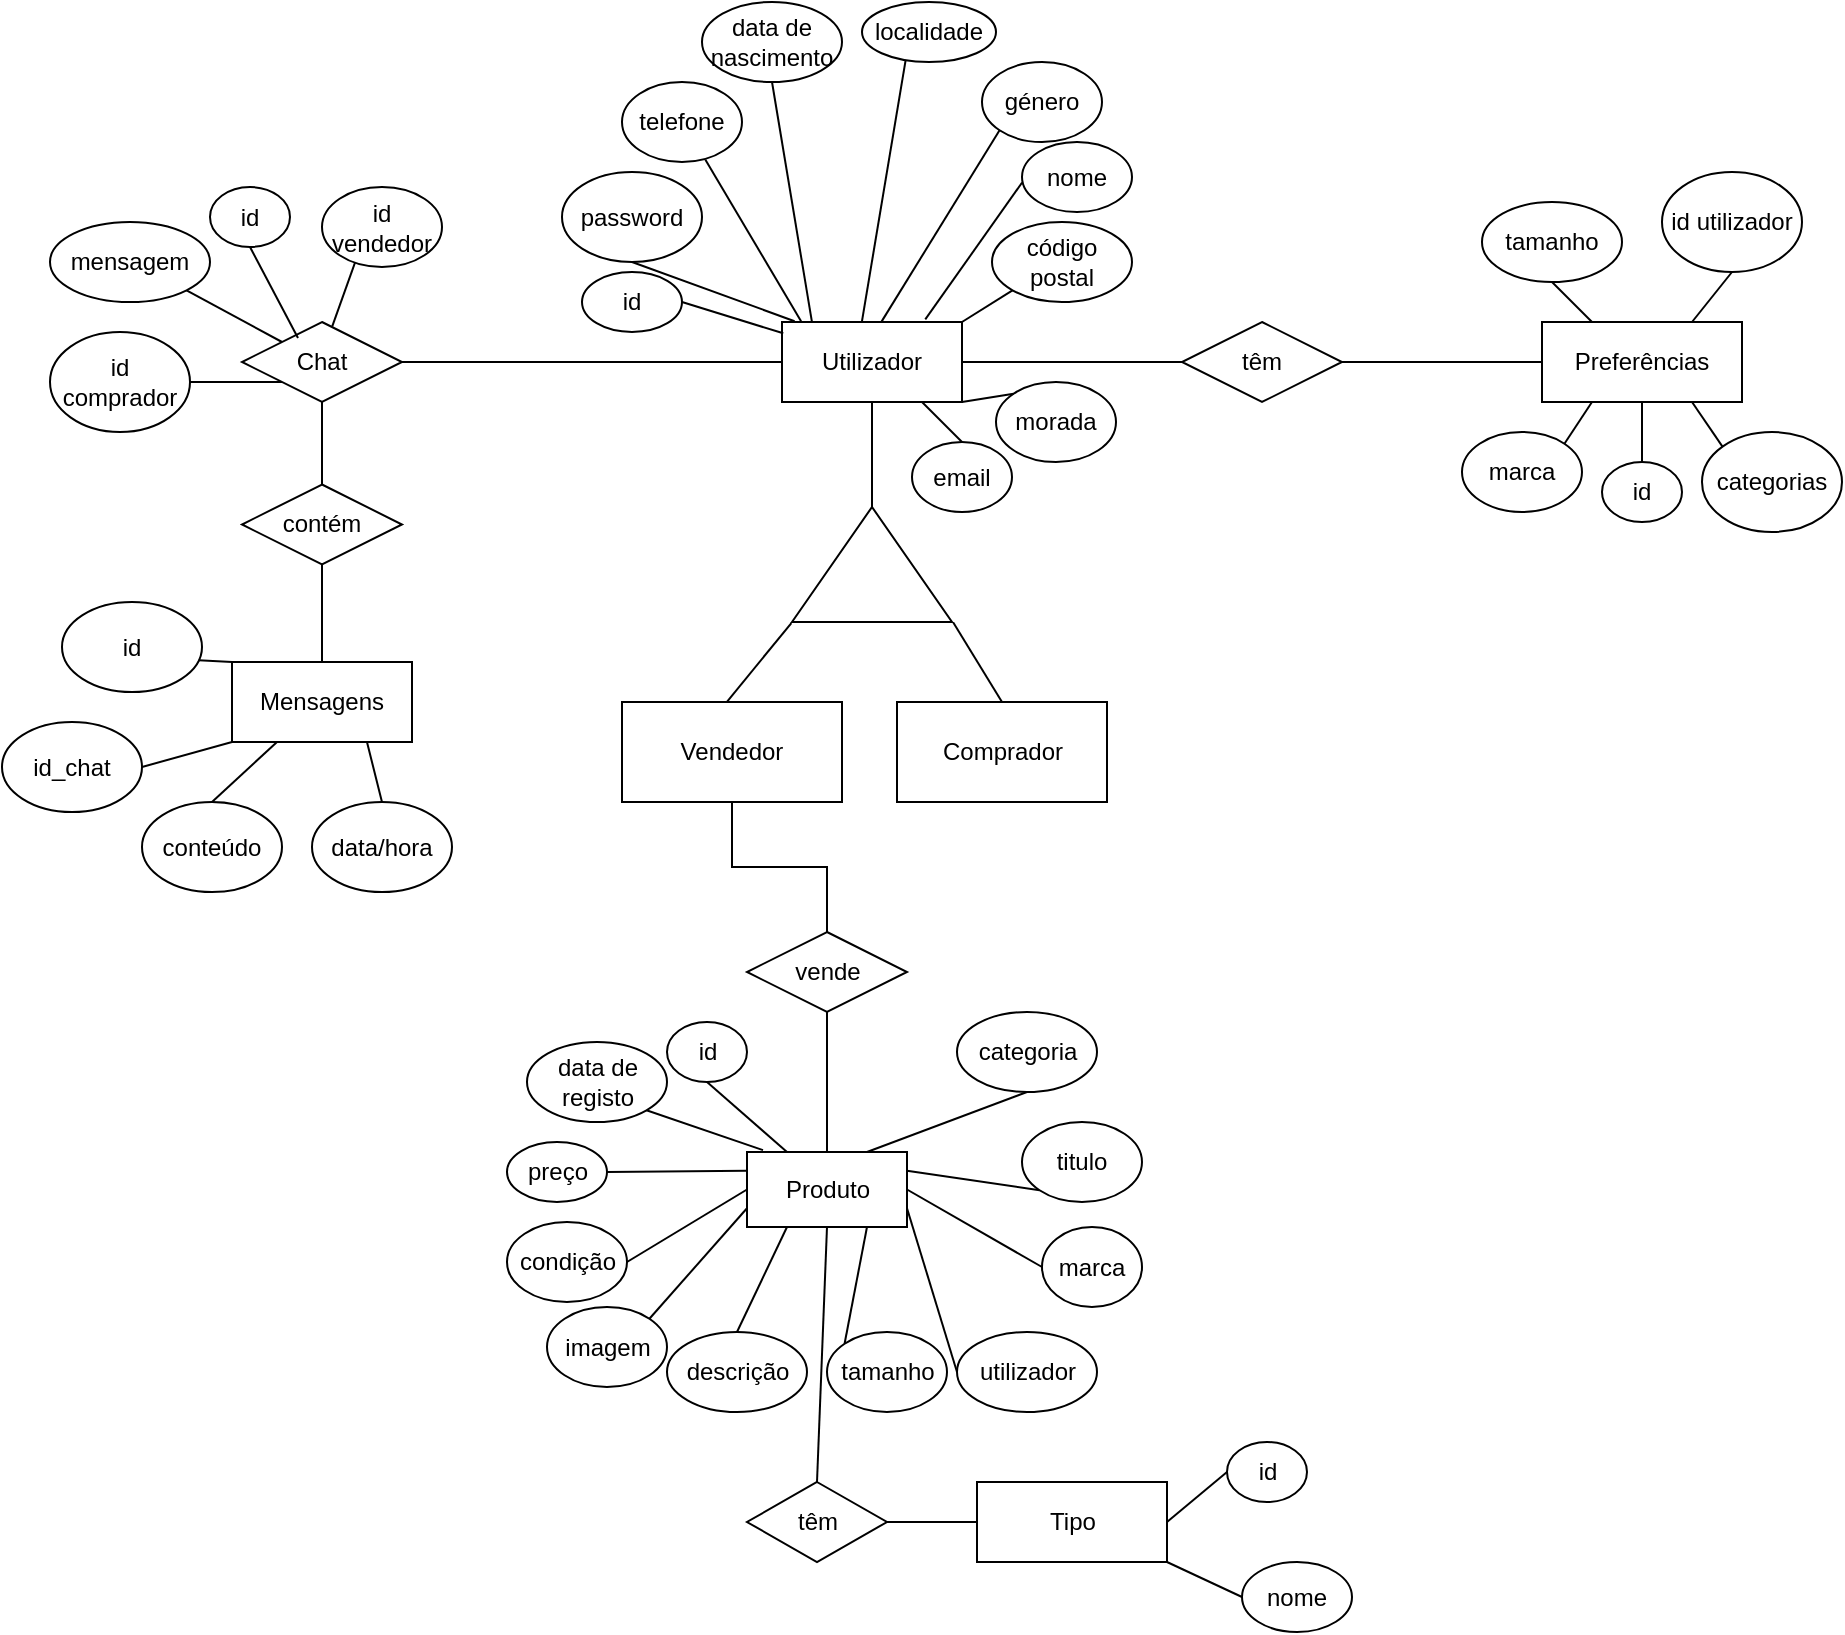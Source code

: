<mxfile version="21.0.6" type="device"><diagram id="Ak389r3zQy-dvjNtyIXb" name="Page-1"><mxGraphModel dx="1687" dy="911" grid="1" gridSize="10" guides="1" tooltips="1" connect="1" arrows="1" fold="1" page="1" pageScale="1" pageWidth="827" pageHeight="1169" math="0" shadow="0"><root><mxCell id="0"/><mxCell id="1" parent="0"/><mxCell id="V1eNRvJfQalxOvNnDsc1-13" style="edgeStyle=none;rounded=0;orthogonalLoop=1;jettySize=auto;html=1;exitX=1;exitY=0.5;exitDx=0;exitDy=0;entryX=0;entryY=0.5;entryDx=0;entryDy=0;endArrow=none;endFill=0;" parent="1" source="V1eNRvJfQalxOvNnDsc1-1" target="V1eNRvJfQalxOvNnDsc1-12" edge="1"><mxGeometry relative="1" as="geometry"/></mxCell><mxCell id="V1eNRvJfQalxOvNnDsc1-1" value="Utilizador" style="rounded=0;whiteSpace=wrap;html=1;" parent="1" vertex="1"><mxGeometry x="660" y="270" width="90" height="40" as="geometry"/></mxCell><mxCell id="V1eNRvJfQalxOvNnDsc1-49" style="edgeStyle=none;rounded=0;orthogonalLoop=1;jettySize=auto;html=1;endArrow=none;endFill=0;exitX=0.5;exitY=0;exitDx=0;exitDy=0;" parent="1" source="V1eNRvJfQalxOvNnDsc1-2" edge="1"><mxGeometry relative="1" as="geometry"><mxPoint x="700" y="350" as="sourcePoint"/><mxPoint x="730" y="310" as="targetPoint"/></mxGeometry></mxCell><mxCell id="V1eNRvJfQalxOvNnDsc1-2" value="email" style="ellipse;whiteSpace=wrap;html=1;" parent="1" vertex="1"><mxGeometry x="725" y="330" width="50" height="35" as="geometry"/></mxCell><mxCell id="V1eNRvJfQalxOvNnDsc1-47" style="edgeStyle=none;rounded=0;orthogonalLoop=1;jettySize=auto;html=1;exitX=0.5;exitY=1;exitDx=0;exitDy=0;entryX=0.07;entryY=-0.01;entryDx=0;entryDy=0;endArrow=none;endFill=0;entryPerimeter=0;" parent="1" source="V1eNRvJfQalxOvNnDsc1-3" target="V1eNRvJfQalxOvNnDsc1-1" edge="1"><mxGeometry relative="1" as="geometry"/></mxCell><mxCell id="V1eNRvJfQalxOvNnDsc1-3" value="password" style="ellipse;whiteSpace=wrap;html=1;" parent="1" vertex="1"><mxGeometry x="550" y="195" width="70" height="45" as="geometry"/></mxCell><mxCell id="V1eNRvJfQalxOvNnDsc1-15" style="edgeStyle=none;rounded=0;orthogonalLoop=1;jettySize=auto;html=1;exitX=1;exitY=0.5;exitDx=0;exitDy=0;entryX=0;entryY=0.5;entryDx=0;entryDy=0;endArrow=none;endFill=0;" parent="1" source="V1eNRvJfQalxOvNnDsc1-12" target="V1eNRvJfQalxOvNnDsc1-32" edge="1"><mxGeometry relative="1" as="geometry"><mxPoint x="680" y="290" as="targetPoint"/></mxGeometry></mxCell><mxCell id="V1eNRvJfQalxOvNnDsc1-12" value="têm" style="rhombus;whiteSpace=wrap;html=1;" parent="1" vertex="1"><mxGeometry x="860" y="270" width="80" height="40" as="geometry"/></mxCell><mxCell id="V1eNRvJfQalxOvNnDsc1-16" value="nome" style="ellipse;whiteSpace=wrap;html=1;" parent="1" vertex="1"><mxGeometry x="780" y="180" width="55" height="35" as="geometry"/></mxCell><mxCell id="V1eNRvJfQalxOvNnDsc1-17" value="data de nascimento" style="ellipse;whiteSpace=wrap;html=1;" parent="1" vertex="1"><mxGeometry x="620" y="110" width="70" height="40" as="geometry"/></mxCell><mxCell id="V1eNRvJfQalxOvNnDsc1-18" value="género" style="ellipse;whiteSpace=wrap;html=1;" parent="1" vertex="1"><mxGeometry x="760" y="140" width="60" height="40" as="geometry"/></mxCell><mxCell id="V1eNRvJfQalxOvNnDsc1-19" value="morada" style="ellipse;whiteSpace=wrap;html=1;" parent="1" vertex="1"><mxGeometry x="767" y="300" width="60" height="40" as="geometry"/></mxCell><mxCell id="V1eNRvJfQalxOvNnDsc1-20" value="localidade" style="ellipse;whiteSpace=wrap;html=1;" parent="1" vertex="1"><mxGeometry x="700" y="110" width="67" height="30" as="geometry"/></mxCell><mxCell id="V1eNRvJfQalxOvNnDsc1-21" value="código postal" style="ellipse;whiteSpace=wrap;html=1;" parent="1" vertex="1"><mxGeometry x="765" y="220" width="70" height="40" as="geometry"/></mxCell><mxCell id="V1eNRvJfQalxOvNnDsc1-22" value="telefone" style="ellipse;whiteSpace=wrap;html=1;" parent="1" vertex="1"><mxGeometry x="580" y="150" width="60" height="40" as="geometry"/></mxCell><mxCell id="V1eNRvJfQalxOvNnDsc1-32" value="Preferências" style="rounded=0;whiteSpace=wrap;html=1;" parent="1" vertex="1"><mxGeometry x="1040" y="270" width="100" height="40" as="geometry"/></mxCell><mxCell id="V1eNRvJfQalxOvNnDsc1-43" style="edgeStyle=none;rounded=0;orthogonalLoop=1;jettySize=auto;html=1;exitX=0.5;exitY=0;exitDx=0;exitDy=0;entryX=0.5;entryY=1;entryDx=0;entryDy=0;endArrow=none;endFill=0;" parent="1" source="V1eNRvJfQalxOvNnDsc1-33" target="V1eNRvJfQalxOvNnDsc1-32" edge="1"><mxGeometry relative="1" as="geometry"/></mxCell><mxCell id="V1eNRvJfQalxOvNnDsc1-33" value="id" style="ellipse;whiteSpace=wrap;html=1;" parent="1" vertex="1"><mxGeometry x="1070" y="340" width="40" height="30" as="geometry"/></mxCell><mxCell id="V1eNRvJfQalxOvNnDsc1-41" style="edgeStyle=none;rounded=0;orthogonalLoop=1;jettySize=auto;html=1;exitX=0.5;exitY=1;exitDx=0;exitDy=0;entryX=0.75;entryY=0;entryDx=0;entryDy=0;endArrow=none;endFill=0;" parent="1" source="V1eNRvJfQalxOvNnDsc1-34" target="V1eNRvJfQalxOvNnDsc1-32" edge="1"><mxGeometry relative="1" as="geometry"/></mxCell><mxCell id="V1eNRvJfQalxOvNnDsc1-34" value="id utilizador" style="ellipse;whiteSpace=wrap;html=1;" parent="1" vertex="1"><mxGeometry x="1100" y="195" width="70" height="50" as="geometry"/></mxCell><mxCell id="V1eNRvJfQalxOvNnDsc1-48" style="edgeStyle=none;rounded=0;orthogonalLoop=1;jettySize=auto;html=1;entryX=0.007;entryY=0.141;entryDx=0;entryDy=0;endArrow=none;endFill=0;exitX=1;exitY=0.5;exitDx=0;exitDy=0;entryPerimeter=0;" parent="1" source="V1eNRvJfQalxOvNnDsc1-35" target="V1eNRvJfQalxOvNnDsc1-1" edge="1"><mxGeometry relative="1" as="geometry"><mxPoint x="490" y="230" as="sourcePoint"/></mxGeometry></mxCell><mxCell id="V1eNRvJfQalxOvNnDsc1-35" value="id" style="ellipse;whiteSpace=wrap;html=1;" parent="1" vertex="1"><mxGeometry x="560" y="245" width="50" height="30" as="geometry"/></mxCell><mxCell id="V1eNRvJfQalxOvNnDsc1-44" style="edgeStyle=none;rounded=0;orthogonalLoop=1;jettySize=auto;html=1;exitX=0;exitY=0;exitDx=0;exitDy=0;entryX=0.75;entryY=1;entryDx=0;entryDy=0;endArrow=none;endFill=0;" parent="1" source="V1eNRvJfQalxOvNnDsc1-37" target="V1eNRvJfQalxOvNnDsc1-32" edge="1"><mxGeometry relative="1" as="geometry"/></mxCell><mxCell id="V1eNRvJfQalxOvNnDsc1-37" value="categorias" style="ellipse;whiteSpace=wrap;html=1;" parent="1" vertex="1"><mxGeometry x="1120" y="325" width="70" height="50" as="geometry"/></mxCell><mxCell id="V1eNRvJfQalxOvNnDsc1-40" style="edgeStyle=none;rounded=0;orthogonalLoop=1;jettySize=auto;html=1;exitX=0.5;exitY=1;exitDx=0;exitDy=0;entryX=0.25;entryY=0;entryDx=0;entryDy=0;endArrow=none;endFill=0;" parent="1" source="V1eNRvJfQalxOvNnDsc1-38" target="V1eNRvJfQalxOvNnDsc1-32" edge="1"><mxGeometry relative="1" as="geometry"/></mxCell><mxCell id="V1eNRvJfQalxOvNnDsc1-38" value="tamanho" style="ellipse;whiteSpace=wrap;html=1;" parent="1" vertex="1"><mxGeometry x="1010" y="210" width="70" height="40" as="geometry"/></mxCell><mxCell id="V1eNRvJfQalxOvNnDsc1-42" style="edgeStyle=none;rounded=0;orthogonalLoop=1;jettySize=auto;html=1;exitX=1;exitY=0;exitDx=0;exitDy=0;entryX=0.25;entryY=1;entryDx=0;entryDy=0;endArrow=none;endFill=0;" parent="1" source="V1eNRvJfQalxOvNnDsc1-39" target="V1eNRvJfQalxOvNnDsc1-32" edge="1"><mxGeometry relative="1" as="geometry"/></mxCell><mxCell id="V1eNRvJfQalxOvNnDsc1-39" value="marca" style="ellipse;whiteSpace=wrap;html=1;" parent="1" vertex="1"><mxGeometry x="1000" y="325" width="60" height="40" as="geometry"/></mxCell><mxCell id="V1eNRvJfQalxOvNnDsc1-52" value="Produto" style="rounded=0;whiteSpace=wrap;html=1;" parent="1" vertex="1"><mxGeometry x="642.5" y="685" width="80" height="37.5" as="geometry"/></mxCell><mxCell id="V1eNRvJfQalxOvNnDsc1-66" style="edgeStyle=none;rounded=0;orthogonalLoop=1;jettySize=auto;html=1;exitX=0.5;exitY=1;exitDx=0;exitDy=0;entryX=0.25;entryY=0;entryDx=0;entryDy=0;endArrow=none;endFill=0;" parent="1" source="V1eNRvJfQalxOvNnDsc1-54" target="V1eNRvJfQalxOvNnDsc1-52" edge="1"><mxGeometry relative="1" as="geometry"/></mxCell><mxCell id="V1eNRvJfQalxOvNnDsc1-54" value="id" style="ellipse;whiteSpace=wrap;html=1;" parent="1" vertex="1"><mxGeometry x="602.5" y="620" width="40" height="30" as="geometry"/></mxCell><mxCell id="V1eNRvJfQalxOvNnDsc1-116" style="edgeStyle=none;rounded=0;orthogonalLoop=1;jettySize=auto;html=1;exitX=0;exitY=0.5;exitDx=0;exitDy=0;entryX=1;entryY=0.75;entryDx=0;entryDy=0;endArrow=none;endFill=0;" parent="1" source="V1eNRvJfQalxOvNnDsc1-55" target="V1eNRvJfQalxOvNnDsc1-52" edge="1"><mxGeometry relative="1" as="geometry"/></mxCell><mxCell id="V1eNRvJfQalxOvNnDsc1-55" value="utilizador" style="ellipse;whiteSpace=wrap;html=1;" parent="1" vertex="1"><mxGeometry x="747.5" y="775" width="70" height="40" as="geometry"/></mxCell><mxCell id="V1eNRvJfQalxOvNnDsc1-114" style="edgeStyle=none;rounded=0;orthogonalLoop=1;jettySize=auto;html=1;exitX=0;exitY=1;exitDx=0;exitDy=0;entryX=1;entryY=0.25;entryDx=0;entryDy=0;endArrow=none;endFill=0;" parent="1" source="V1eNRvJfQalxOvNnDsc1-56" target="V1eNRvJfQalxOvNnDsc1-52" edge="1"><mxGeometry relative="1" as="geometry"/></mxCell><mxCell id="V1eNRvJfQalxOvNnDsc1-56" value="titulo" style="ellipse;whiteSpace=wrap;html=1;" parent="1" vertex="1"><mxGeometry x="780" y="670" width="60" height="40" as="geometry"/></mxCell><mxCell id="V1eNRvJfQalxOvNnDsc1-118" style="edgeStyle=none;rounded=0;orthogonalLoop=1;jettySize=auto;html=1;exitX=0.5;exitY=0;exitDx=0;exitDy=0;entryX=0.25;entryY=1;entryDx=0;entryDy=0;endArrow=none;endFill=0;" parent="1" source="V1eNRvJfQalxOvNnDsc1-57" target="V1eNRvJfQalxOvNnDsc1-52" edge="1"><mxGeometry relative="1" as="geometry"/></mxCell><mxCell id="V1eNRvJfQalxOvNnDsc1-57" value="descrição" style="ellipse;whiteSpace=wrap;html=1;" parent="1" vertex="1"><mxGeometry x="602.5" y="775" width="70" height="40" as="geometry"/></mxCell><mxCell id="V1eNRvJfQalxOvNnDsc1-113" style="edgeStyle=none;rounded=0;orthogonalLoop=1;jettySize=auto;html=1;exitX=0.5;exitY=1;exitDx=0;exitDy=0;entryX=0.75;entryY=0;entryDx=0;entryDy=0;endArrow=none;endFill=0;" parent="1" source="V1eNRvJfQalxOvNnDsc1-58" target="V1eNRvJfQalxOvNnDsc1-52" edge="1"><mxGeometry relative="1" as="geometry"/></mxCell><mxCell id="V1eNRvJfQalxOvNnDsc1-58" value="categoria" style="ellipse;whiteSpace=wrap;html=1;" parent="1" vertex="1"><mxGeometry x="747.5" y="615" width="70" height="40" as="geometry"/></mxCell><mxCell id="V1eNRvJfQalxOvNnDsc1-117" style="edgeStyle=none;rounded=0;orthogonalLoop=1;jettySize=auto;html=1;exitX=0;exitY=0;exitDx=0;exitDy=0;endArrow=none;endFill=0;entryX=0.75;entryY=1;entryDx=0;entryDy=0;" parent="1" source="V1eNRvJfQalxOvNnDsc1-60" edge="1" target="V1eNRvJfQalxOvNnDsc1-52"><mxGeometry relative="1" as="geometry"><mxPoint x="712.5" y="710" as="targetPoint"/></mxGeometry></mxCell><mxCell id="V1eNRvJfQalxOvNnDsc1-60" value="tamanho" style="ellipse;whiteSpace=wrap;html=1;" parent="1" vertex="1"><mxGeometry x="682.5" y="775" width="60" height="40" as="geometry"/></mxCell><mxCell id="V1eNRvJfQalxOvNnDsc1-115" style="edgeStyle=none;rounded=0;orthogonalLoop=1;jettySize=auto;html=1;exitX=0;exitY=0.5;exitDx=0;exitDy=0;entryX=1;entryY=0.5;entryDx=0;entryDy=0;endArrow=none;endFill=0;" parent="1" source="V1eNRvJfQalxOvNnDsc1-61" target="V1eNRvJfQalxOvNnDsc1-52" edge="1"><mxGeometry relative="1" as="geometry"/></mxCell><mxCell id="V1eNRvJfQalxOvNnDsc1-61" value="marca" style="ellipse;whiteSpace=wrap;html=1;" parent="1" vertex="1"><mxGeometry x="790" y="722.5" width="50" height="40" as="geometry"/></mxCell><mxCell id="V1eNRvJfQalxOvNnDsc1-67" style="edgeStyle=none;rounded=0;orthogonalLoop=1;jettySize=auto;html=1;exitX=1;exitY=1;exitDx=0;exitDy=0;entryX=0.1;entryY=-0.025;entryDx=0;entryDy=0;endArrow=none;endFill=0;entryPerimeter=0;" parent="1" source="V1eNRvJfQalxOvNnDsc1-62" target="V1eNRvJfQalxOvNnDsc1-52" edge="1"><mxGeometry relative="1" as="geometry"/></mxCell><mxCell id="V1eNRvJfQalxOvNnDsc1-62" value="data de registo" style="ellipse;whiteSpace=wrap;html=1;" parent="1" vertex="1"><mxGeometry x="532.5" y="630" width="70" height="40" as="geometry"/></mxCell><mxCell id="V1eNRvJfQalxOvNnDsc1-70" style="edgeStyle=none;rounded=0;orthogonalLoop=1;jettySize=auto;html=1;exitX=1;exitY=0.5;exitDx=0;exitDy=0;entryX=0;entryY=0.5;entryDx=0;entryDy=0;endArrow=none;endFill=0;" parent="1" source="V1eNRvJfQalxOvNnDsc1-63" target="V1eNRvJfQalxOvNnDsc1-52" edge="1"><mxGeometry relative="1" as="geometry"/></mxCell><mxCell id="V1eNRvJfQalxOvNnDsc1-63" value="condição" style="ellipse;whiteSpace=wrap;html=1;" parent="1" vertex="1"><mxGeometry x="522.5" y="720" width="60" height="40" as="geometry"/></mxCell><mxCell id="V1eNRvJfQalxOvNnDsc1-69" style="edgeStyle=none;rounded=0;orthogonalLoop=1;jettySize=auto;html=1;exitX=1;exitY=0.5;exitDx=0;exitDy=0;entryX=0;entryY=0.25;entryDx=0;entryDy=0;endArrow=none;endFill=0;" parent="1" source="V1eNRvJfQalxOvNnDsc1-64" target="V1eNRvJfQalxOvNnDsc1-52" edge="1"><mxGeometry relative="1" as="geometry"/></mxCell><mxCell id="V1eNRvJfQalxOvNnDsc1-64" value="preço" style="ellipse;whiteSpace=wrap;html=1;" parent="1" vertex="1"><mxGeometry x="522.5" y="680" width="50" height="30" as="geometry"/></mxCell><mxCell id="V1eNRvJfQalxOvNnDsc1-71" style="edgeStyle=none;rounded=0;orthogonalLoop=1;jettySize=auto;html=1;exitX=1;exitY=0;exitDx=0;exitDy=0;entryX=0;entryY=0.75;entryDx=0;entryDy=0;endArrow=none;endFill=0;" parent="1" source="V1eNRvJfQalxOvNnDsc1-65" target="V1eNRvJfQalxOvNnDsc1-52" edge="1"><mxGeometry relative="1" as="geometry"/></mxCell><mxCell id="V1eNRvJfQalxOvNnDsc1-65" value="imagem" style="ellipse;whiteSpace=wrap;html=1;" parent="1" vertex="1"><mxGeometry x="542.5" y="762.5" width="60" height="40" as="geometry"/></mxCell><mxCell id="V1eNRvJfQalxOvNnDsc1-79" value="Chat" style="rhombus;whiteSpace=wrap;html=1;" parent="1" vertex="1"><mxGeometry x="390" y="270" width="80" height="40" as="geometry"/></mxCell><mxCell id="V1eNRvJfQalxOvNnDsc1-95" style="edgeStyle=none;rounded=0;orthogonalLoop=1;jettySize=auto;html=1;exitX=0.5;exitY=1;exitDx=0;exitDy=0;entryX=0.35;entryY=0.2;entryDx=0;entryDy=0;entryPerimeter=0;endArrow=none;endFill=0;" parent="1" source="V1eNRvJfQalxOvNnDsc1-85" target="V1eNRvJfQalxOvNnDsc1-79" edge="1"><mxGeometry relative="1" as="geometry"/></mxCell><mxCell id="V1eNRvJfQalxOvNnDsc1-85" value="id" style="ellipse;whiteSpace=wrap;html=1;" parent="1" vertex="1"><mxGeometry x="374" y="202.5" width="40" height="30" as="geometry"/></mxCell><mxCell id="V1eNRvJfQalxOvNnDsc1-92" style="edgeStyle=none;rounded=0;orthogonalLoop=1;jettySize=auto;html=1;exitX=0.5;exitY=0;exitDx=0;exitDy=0;entryX=0.564;entryY=0.055;entryDx=0;entryDy=0;entryPerimeter=0;endArrow=none;endFill=0;" parent="1" source="V1eNRvJfQalxOvNnDsc1-86" target="V1eNRvJfQalxOvNnDsc1-79" edge="1"><mxGeometry relative="1" as="geometry"/></mxCell><mxCell id="V1eNRvJfQalxOvNnDsc1-86" value="id vendedor" style="ellipse;whiteSpace=wrap;html=1;" parent="1" vertex="1"><mxGeometry x="430" y="202.5" width="60" height="40" as="geometry"/></mxCell><mxCell id="V1eNRvJfQalxOvNnDsc1-91" style="edgeStyle=none;rounded=0;orthogonalLoop=1;jettySize=auto;html=1;exitX=1;exitY=0.5;exitDx=0;exitDy=0;entryX=0;entryY=1;entryDx=0;entryDy=0;endArrow=none;endFill=0;" parent="1" source="V1eNRvJfQalxOvNnDsc1-87" target="V1eNRvJfQalxOvNnDsc1-79" edge="1"><mxGeometry relative="1" as="geometry"/></mxCell><mxCell id="V1eNRvJfQalxOvNnDsc1-87" value="id comprador" style="ellipse;whiteSpace=wrap;html=1;" parent="1" vertex="1"><mxGeometry x="294" y="275" width="70" height="50" as="geometry"/></mxCell><mxCell id="V1eNRvJfQalxOvNnDsc1-96" style="edgeStyle=none;rounded=0;orthogonalLoop=1;jettySize=auto;html=1;exitX=1;exitY=1;exitDx=0;exitDy=0;entryX=0;entryY=0;entryDx=0;entryDy=0;endArrow=none;endFill=0;" parent="1" source="V1eNRvJfQalxOvNnDsc1-93" target="V1eNRvJfQalxOvNnDsc1-79" edge="1"><mxGeometry relative="1" as="geometry"/></mxCell><mxCell id="V1eNRvJfQalxOvNnDsc1-93" value="mensagem" style="ellipse;whiteSpace=wrap;html=1;" parent="1" vertex="1"><mxGeometry x="294" y="220" width="80" height="40" as="geometry"/></mxCell><mxCell id="V1eNRvJfQalxOvNnDsc1-110" style="edgeStyle=none;rounded=0;orthogonalLoop=1;jettySize=auto;html=1;endArrow=none;endFill=0;exitX=-0.003;exitY=1.007;exitDx=0;exitDy=0;exitPerimeter=0;entryX=0.5;entryY=0;entryDx=0;entryDy=0;" parent="1" source="HX2ugJU2LyqP5aKNYBBR-22" target="HX2ugJU2LyqP5aKNYBBR-20" edge="1"><mxGeometry relative="1" as="geometry"><mxPoint x="1000" y="520" as="sourcePoint"/><mxPoint x="1000" y="600" as="targetPoint"/></mxGeometry></mxCell><mxCell id="V1eNRvJfQalxOvNnDsc1-112" style="edgeStyle=none;rounded=0;orthogonalLoop=1;jettySize=auto;html=1;endArrow=none;endFill=0;exitX=1;exitY=1;exitDx=0;exitDy=0;entryX=0;entryY=0;entryDx=0;entryDy=0;" parent="1" source="V1eNRvJfQalxOvNnDsc1-1" target="V1eNRvJfQalxOvNnDsc1-19" edge="1"><mxGeometry relative="1" as="geometry"><mxPoint x="970" y="620" as="sourcePoint"/><mxPoint x="990" y="670" as="targetPoint"/></mxGeometry></mxCell><mxCell id="HX2ugJU2LyqP5aKNYBBR-1" value="têm" style="rhombus;whiteSpace=wrap;html=1;" vertex="1" parent="1"><mxGeometry x="642.5" y="850" width="70" height="40" as="geometry"/></mxCell><mxCell id="HX2ugJU2LyqP5aKNYBBR-5" value="" style="endArrow=none;html=1;rounded=0;entryX=0.5;entryY=1;entryDx=0;entryDy=0;exitX=0.5;exitY=0;exitDx=0;exitDy=0;" edge="1" parent="1" source="HX2ugJU2LyqP5aKNYBBR-1" target="V1eNRvJfQalxOvNnDsc1-52"><mxGeometry width="50" height="50" relative="1" as="geometry"><mxPoint x="702.5" y="850" as="sourcePoint"/><mxPoint x="752.5" y="800" as="targetPoint"/></mxGeometry></mxCell><mxCell id="HX2ugJU2LyqP5aKNYBBR-6" value="Tipo" style="rounded=0;whiteSpace=wrap;html=1;" vertex="1" parent="1"><mxGeometry x="757.5" y="850" width="95" height="40" as="geometry"/></mxCell><mxCell id="HX2ugJU2LyqP5aKNYBBR-7" value="" style="endArrow=none;html=1;rounded=0;entryX=0;entryY=0.5;entryDx=0;entryDy=0;exitX=1;exitY=0.5;exitDx=0;exitDy=0;" edge="1" parent="1" source="HX2ugJU2LyqP5aKNYBBR-1" target="HX2ugJU2LyqP5aKNYBBR-6"><mxGeometry width="50" height="50" relative="1" as="geometry"><mxPoint x="662.5" y="830" as="sourcePoint"/><mxPoint x="712.5" y="780" as="targetPoint"/></mxGeometry></mxCell><mxCell id="HX2ugJU2LyqP5aKNYBBR-8" value="id" style="ellipse;whiteSpace=wrap;html=1;" vertex="1" parent="1"><mxGeometry x="882.5" y="830" width="40" height="30" as="geometry"/></mxCell><mxCell id="HX2ugJU2LyqP5aKNYBBR-9" value="nome" style="ellipse;whiteSpace=wrap;html=1;" vertex="1" parent="1"><mxGeometry x="890" y="890" width="55" height="35" as="geometry"/></mxCell><mxCell id="HX2ugJU2LyqP5aKNYBBR-10" value="" style="endArrow=none;html=1;rounded=0;exitX=0;exitY=0.5;exitDx=0;exitDy=0;entryX=1;entryY=1;entryDx=0;entryDy=0;" edge="1" parent="1" source="HX2ugJU2LyqP5aKNYBBR-9" target="HX2ugJU2LyqP5aKNYBBR-6"><mxGeometry width="50" height="50" relative="1" as="geometry"><mxPoint x="885" y="900" as="sourcePoint"/><mxPoint x="712.5" y="810" as="targetPoint"/></mxGeometry></mxCell><mxCell id="HX2ugJU2LyqP5aKNYBBR-11" value="" style="endArrow=none;html=1;rounded=0;entryX=0;entryY=0.5;entryDx=0;entryDy=0;exitX=1;exitY=0.5;exitDx=0;exitDy=0;" edge="1" parent="1" source="HX2ugJU2LyqP5aKNYBBR-6" target="HX2ugJU2LyqP5aKNYBBR-8"><mxGeometry width="50" height="50" relative="1" as="geometry"><mxPoint x="852.5" y="920" as="sourcePoint"/><mxPoint x="872.5" y="855" as="targetPoint"/></mxGeometry></mxCell><mxCell id="HX2ugJU2LyqP5aKNYBBR-12" value="" style="endArrow=none;html=1;rounded=0;entryX=0.695;entryY=0.972;entryDx=0;entryDy=0;entryPerimeter=0;exitX=0.106;exitY=-0.01;exitDx=0;exitDy=0;exitPerimeter=0;" edge="1" parent="1" source="V1eNRvJfQalxOvNnDsc1-1" target="V1eNRvJfQalxOvNnDsc1-22"><mxGeometry width="50" height="50" relative="1" as="geometry"><mxPoint x="680" y="270" as="sourcePoint"/><mxPoint x="730" y="220" as="targetPoint"/></mxGeometry></mxCell><mxCell id="HX2ugJU2LyqP5aKNYBBR-13" value="" style="endArrow=none;html=1;rounded=0;entryX=0.5;entryY=1;entryDx=0;entryDy=0;exitX=0.167;exitY=0.007;exitDx=0;exitDy=0;exitPerimeter=0;" edge="1" parent="1" source="V1eNRvJfQalxOvNnDsc1-1" target="V1eNRvJfQalxOvNnDsc1-17"><mxGeometry width="50" height="50" relative="1" as="geometry"><mxPoint x="680" y="240" as="sourcePoint"/><mxPoint x="730" y="190" as="targetPoint"/></mxGeometry></mxCell><mxCell id="HX2ugJU2LyqP5aKNYBBR-14" value="" style="endArrow=none;html=1;rounded=0;entryX=0.326;entryY=0.965;entryDx=0;entryDy=0;entryPerimeter=0;exitX=0.443;exitY=0.007;exitDx=0;exitDy=0;exitPerimeter=0;" edge="1" parent="1" source="V1eNRvJfQalxOvNnDsc1-1" target="V1eNRvJfQalxOvNnDsc1-20"><mxGeometry width="50" height="50" relative="1" as="geometry"><mxPoint x="680" y="240" as="sourcePoint"/><mxPoint x="730" y="190" as="targetPoint"/></mxGeometry></mxCell><mxCell id="HX2ugJU2LyqP5aKNYBBR-15" value="" style="endArrow=none;html=1;rounded=0;entryX=0;entryY=1;entryDx=0;entryDy=0;exitX=0.553;exitY=-0.005;exitDx=0;exitDy=0;exitPerimeter=0;" edge="1" parent="1" source="V1eNRvJfQalxOvNnDsc1-1" target="V1eNRvJfQalxOvNnDsc1-18"><mxGeometry width="50" height="50" relative="1" as="geometry"><mxPoint x="680" y="240" as="sourcePoint"/><mxPoint x="730" y="190" as="targetPoint"/></mxGeometry></mxCell><mxCell id="HX2ugJU2LyqP5aKNYBBR-16" value="" style="endArrow=none;html=1;rounded=0;exitX=1;exitY=0;exitDx=0;exitDy=0;entryX=0;entryY=1;entryDx=0;entryDy=0;" edge="1" parent="1" source="V1eNRvJfQalxOvNnDsc1-1" target="V1eNRvJfQalxOvNnDsc1-21"><mxGeometry width="50" height="50" relative="1" as="geometry"><mxPoint x="680" y="240" as="sourcePoint"/><mxPoint x="730" y="190" as="targetPoint"/></mxGeometry></mxCell><mxCell id="HX2ugJU2LyqP5aKNYBBR-17" value="" style="endArrow=none;html=1;rounded=0;exitX=0.796;exitY=-0.033;exitDx=0;exitDy=0;exitPerimeter=0;entryX=0.001;entryY=0.579;entryDx=0;entryDy=0;entryPerimeter=0;" edge="1" parent="1" source="V1eNRvJfQalxOvNnDsc1-1" target="V1eNRvJfQalxOvNnDsc1-16"><mxGeometry width="50" height="50" relative="1" as="geometry"><mxPoint x="680" y="240" as="sourcePoint"/><mxPoint x="730" y="190" as="targetPoint"/></mxGeometry></mxCell><mxCell id="HX2ugJU2LyqP5aKNYBBR-18" value="" style="endArrow=none;html=1;rounded=0;entryX=0;entryY=0.5;entryDx=0;entryDy=0;exitX=1;exitY=0.5;exitDx=0;exitDy=0;" edge="1" parent="1" source="V1eNRvJfQalxOvNnDsc1-79" target="V1eNRvJfQalxOvNnDsc1-1"><mxGeometry width="50" height="50" relative="1" as="geometry"><mxPoint x="530" y="410" as="sourcePoint"/><mxPoint x="580" y="360" as="targetPoint"/></mxGeometry></mxCell><mxCell id="HX2ugJU2LyqP5aKNYBBR-20" value="Comprador" style="rounded=0;whiteSpace=wrap;html=1;" vertex="1" parent="1"><mxGeometry x="717.5" y="460" width="105" height="50" as="geometry"/></mxCell><mxCell id="HX2ugJU2LyqP5aKNYBBR-31" style="edgeStyle=orthogonalEdgeStyle;rounded=0;orthogonalLoop=1;jettySize=auto;html=1;entryX=0.5;entryY=0;entryDx=0;entryDy=0;endArrow=none;endFill=0;" edge="1" parent="1" source="HX2ugJU2LyqP5aKNYBBR-21" target="HX2ugJU2LyqP5aKNYBBR-28"><mxGeometry relative="1" as="geometry"/></mxCell><mxCell id="HX2ugJU2LyqP5aKNYBBR-21" value="Vendedor" style="rounded=0;whiteSpace=wrap;html=1;" vertex="1" parent="1"><mxGeometry x="580" y="460" width="110" height="50" as="geometry"/></mxCell><mxCell id="HX2ugJU2LyqP5aKNYBBR-22" value="" style="triangle;whiteSpace=wrap;html=1;rotation=-90;" vertex="1" parent="1"><mxGeometry x="676.25" y="351.25" width="57.5" height="80" as="geometry"/></mxCell><mxCell id="HX2ugJU2LyqP5aKNYBBR-23" value="" style="endArrow=none;html=1;rounded=0;entryX=-0.009;entryY=-0.004;entryDx=0;entryDy=0;entryPerimeter=0;exitX=0.476;exitY=0.001;exitDx=0;exitDy=0;exitPerimeter=0;" edge="1" parent="1" source="HX2ugJU2LyqP5aKNYBBR-21" target="HX2ugJU2LyqP5aKNYBBR-22"><mxGeometry width="50" height="50" relative="1" as="geometry"><mxPoint x="500" y="460" as="sourcePoint"/><mxPoint x="550" y="410" as="targetPoint"/></mxGeometry></mxCell><mxCell id="HX2ugJU2LyqP5aKNYBBR-27" value="" style="endArrow=none;html=1;rounded=0;entryX=0.5;entryY=1;entryDx=0;entryDy=0;exitX=1;exitY=0.5;exitDx=0;exitDy=0;" edge="1" parent="1" source="HX2ugJU2LyqP5aKNYBBR-22" target="V1eNRvJfQalxOvNnDsc1-1"><mxGeometry width="50" height="50" relative="1" as="geometry"><mxPoint x="610" y="430" as="sourcePoint"/><mxPoint x="660" y="380" as="targetPoint"/></mxGeometry></mxCell><mxCell id="HX2ugJU2LyqP5aKNYBBR-33" value="" style=";rounded=0;orthogonalLoop=1;jettySize=auto;html=1;" edge="1" parent="1" source="HX2ugJU2LyqP5aKNYBBR-28" target="HX2ugJU2LyqP5aKNYBBR-21"><mxGeometry relative="1" as="geometry"/></mxCell><mxCell id="HX2ugJU2LyqP5aKNYBBR-28" value="vende" style="rhombus;whiteSpace=wrap;html=1;" vertex="1" parent="1"><mxGeometry x="642.5" y="575" width="80" height="40" as="geometry"/></mxCell><mxCell id="HX2ugJU2LyqP5aKNYBBR-30" value="" style="endArrow=none;html=1;rounded=0;exitX=0.5;exitY=0;exitDx=0;exitDy=0;entryX=0.5;entryY=1;entryDx=0;entryDy=0;" edge="1" parent="1" source="V1eNRvJfQalxOvNnDsc1-52" target="HX2ugJU2LyqP5aKNYBBR-28"><mxGeometry width="50" height="50" relative="1" as="geometry"><mxPoint x="630" y="530" as="sourcePoint"/><mxPoint x="680" y="480" as="targetPoint"/></mxGeometry></mxCell><mxCell id="HX2ugJU2LyqP5aKNYBBR-34" value="Mensagens" style="rounded=0;whiteSpace=wrap;html=1;" vertex="1" parent="1"><mxGeometry x="385" y="440" width="90" height="40" as="geometry"/></mxCell><mxCell id="HX2ugJU2LyqP5aKNYBBR-35" value="contém" style="rhombus;whiteSpace=wrap;html=1;" vertex="1" parent="1"><mxGeometry x="390" y="351.25" width="80" height="40" as="geometry"/></mxCell><mxCell id="HX2ugJU2LyqP5aKNYBBR-36" value="" style="endArrow=none;html=1;rounded=0;entryX=0.5;entryY=1;entryDx=0;entryDy=0;exitX=0.5;exitY=0;exitDx=0;exitDy=0;" edge="1" parent="1" source="HX2ugJU2LyqP5aKNYBBR-35" target="V1eNRvJfQalxOvNnDsc1-79"><mxGeometry width="50" height="50" relative="1" as="geometry"><mxPoint x="480" y="490" as="sourcePoint"/><mxPoint x="530" y="440" as="targetPoint"/></mxGeometry></mxCell><mxCell id="HX2ugJU2LyqP5aKNYBBR-37" value="" style="endArrow=none;html=1;rounded=0;entryX=0.5;entryY=1;entryDx=0;entryDy=0;exitX=0.5;exitY=0;exitDx=0;exitDy=0;" edge="1" parent="1" source="HX2ugJU2LyqP5aKNYBBR-34" target="HX2ugJU2LyqP5aKNYBBR-35"><mxGeometry width="50" height="50" relative="1" as="geometry"><mxPoint x="480" y="490" as="sourcePoint"/><mxPoint x="530" y="440" as="targetPoint"/></mxGeometry></mxCell><mxCell id="HX2ugJU2LyqP5aKNYBBR-38" value="id_chat" style="ellipse;whiteSpace=wrap;html=1;" vertex="1" parent="1"><mxGeometry x="270" y="470" width="70" height="45" as="geometry"/></mxCell><mxCell id="HX2ugJU2LyqP5aKNYBBR-39" value="id" style="ellipse;whiteSpace=wrap;html=1;" vertex="1" parent="1"><mxGeometry x="300" y="410" width="70" height="45" as="geometry"/></mxCell><mxCell id="HX2ugJU2LyqP5aKNYBBR-40" value="conteúdo" style="ellipse;whiteSpace=wrap;html=1;" vertex="1" parent="1"><mxGeometry x="340" y="510" width="70" height="45" as="geometry"/></mxCell><mxCell id="HX2ugJU2LyqP5aKNYBBR-41" value="data/hora" style="ellipse;whiteSpace=wrap;html=1;" vertex="1" parent="1"><mxGeometry x="425" y="510" width="70" height="45" as="geometry"/></mxCell><mxCell id="HX2ugJU2LyqP5aKNYBBR-43" value="" style="endArrow=none;html=1;rounded=0;exitX=1;exitY=0.5;exitDx=0;exitDy=0;entryX=0;entryY=1;entryDx=0;entryDy=0;" edge="1" parent="1" source="HX2ugJU2LyqP5aKNYBBR-38" target="HX2ugJU2LyqP5aKNYBBR-34"><mxGeometry width="50" height="50" relative="1" as="geometry"><mxPoint x="480" y="440" as="sourcePoint"/><mxPoint x="530" y="390" as="targetPoint"/></mxGeometry></mxCell><mxCell id="HX2ugJU2LyqP5aKNYBBR-44" value="" style="endArrow=none;html=1;rounded=0;entryX=0.5;entryY=0;entryDx=0;entryDy=0;exitX=0.25;exitY=1;exitDx=0;exitDy=0;" edge="1" parent="1" source="HX2ugJU2LyqP5aKNYBBR-34" target="HX2ugJU2LyqP5aKNYBBR-40"><mxGeometry width="50" height="50" relative="1" as="geometry"><mxPoint x="480" y="440" as="sourcePoint"/><mxPoint x="530" y="390" as="targetPoint"/></mxGeometry></mxCell><mxCell id="HX2ugJU2LyqP5aKNYBBR-45" value="" style="endArrow=none;html=1;rounded=0;entryX=0.5;entryY=0;entryDx=0;entryDy=0;exitX=0.75;exitY=1;exitDx=0;exitDy=0;" edge="1" parent="1" source="HX2ugJU2LyqP5aKNYBBR-34" target="HX2ugJU2LyqP5aKNYBBR-41"><mxGeometry width="50" height="50" relative="1" as="geometry"><mxPoint x="480" y="440" as="sourcePoint"/><mxPoint x="530" y="390" as="targetPoint"/></mxGeometry></mxCell><mxCell id="HX2ugJU2LyqP5aKNYBBR-46" value="" style="endArrow=none;html=1;rounded=0;entryX=0.976;entryY=0.648;entryDx=0;entryDy=0;entryPerimeter=0;exitX=0;exitY=0;exitDx=0;exitDy=0;" edge="1" parent="1" source="HX2ugJU2LyqP5aKNYBBR-34" target="HX2ugJU2LyqP5aKNYBBR-39"><mxGeometry width="50" height="50" relative="1" as="geometry"><mxPoint x="480" y="440" as="sourcePoint"/><mxPoint x="530" y="390" as="targetPoint"/></mxGeometry></mxCell></root></mxGraphModel></diagram></mxfile>